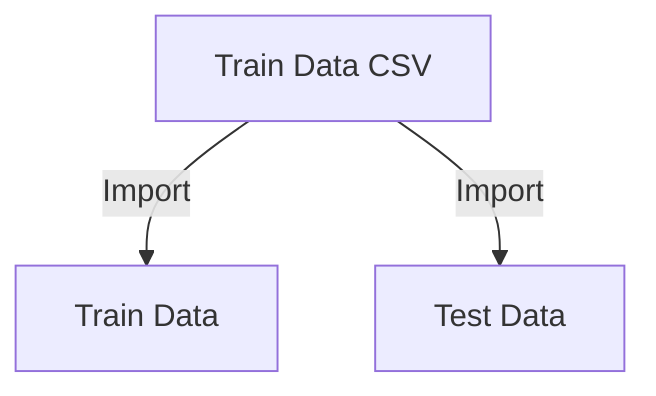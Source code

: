 flowchart TD
    A["Train Data CSV"] -->|Import| B["Train Data"]    
    A -->|Import| D["Test Data"]